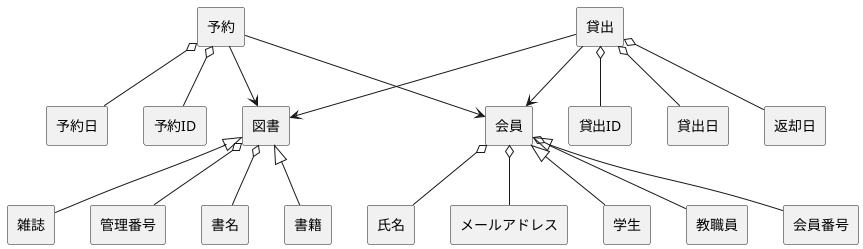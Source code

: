 @startuml 図書館システムドメインモデル図
skinparam componentStyle rectangle

' 会員関連
[会員] <|-- [学生]
[会員] <|-- [教職員]
[会員] o-- [会員番号]
[会員] o-- [氏名]
[会員] o-- [メールアドレス]

' 図書関連
[図書] <|-- [書籍]
[図書] <|-- [雑誌]
[図書] o-- [管理番号]
[図書] o-- [書名]

' 貸出関連
[貸出] o-- [貸出ID]
[貸出] o-- [貸出日]
[貸出] o-- [返却日]
[貸出] --> [会員]
[貸出] --> [図書]

' 予約関連
[予約] o-- [予約ID]
[予約] o-- [予約日]
[予約] --> [会員]
[予約] --> [図書]

@enduml
